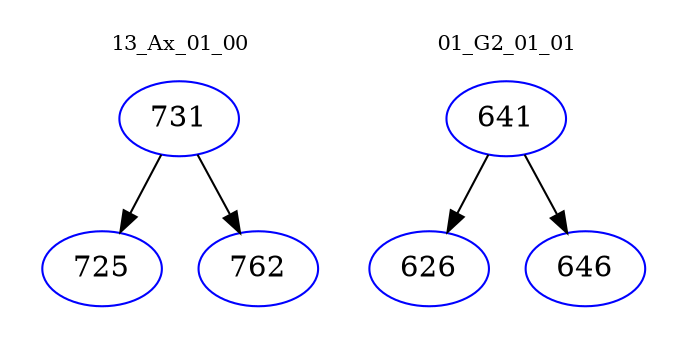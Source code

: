 digraph{
subgraph cluster_0 {
color = white
label = "13_Ax_01_00";
fontsize=10;
T0_731 [label="731", color="blue"]
T0_731 -> T0_725 [color="black"]
T0_725 [label="725", color="blue"]
T0_731 -> T0_762 [color="black"]
T0_762 [label="762", color="blue"]
}
subgraph cluster_1 {
color = white
label = "01_G2_01_01";
fontsize=10;
T1_641 [label="641", color="blue"]
T1_641 -> T1_626 [color="black"]
T1_626 [label="626", color="blue"]
T1_641 -> T1_646 [color="black"]
T1_646 [label="646", color="blue"]
}
}
